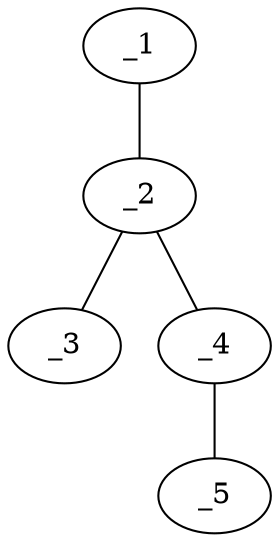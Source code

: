graph molid626580 {
	_1	 [charge=0,
		chem=1,
		symbol="C  ",
		x=2,
		y="0.75"];
	_2	 [charge=0,
		chem=1,
		symbol="C  ",
		x="2.866",
		y="0.25"];
	_1 -- _2	 [valence=1];
	_3	 [charge=0,
		chem=2,
		symbol="O  ",
		x="2.866",
		y="-0.75"];
	_2 -- _3	 [valence=2];
	_4	 [charge=0,
		chem=1,
		symbol="C  ",
		x="3.7321",
		y="0.75"];
	_2 -- _4	 [valence=1];
	_5	 [charge=0,
		chem=2,
		symbol="O  ",
		x="4.5981",
		y="0.25"];
	_4 -- _5	 [valence=2];
}

